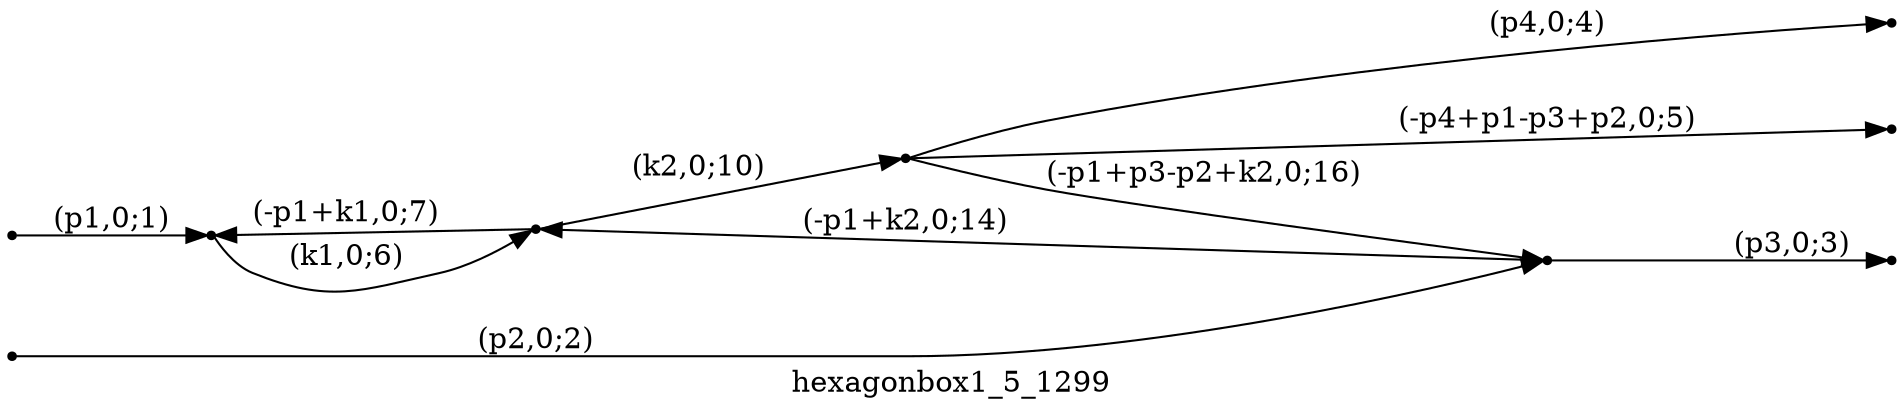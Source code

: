 digraph hexagonbox1_5_1299 {
  label="hexagonbox1_5_1299";
  rankdir="LR";
  subgraph edges {
    -1 -> 2 [label="(p1,0;1)"];
    -2 -> 4 [label="(p2,0;2)"];
    4 -> -3 [label="(p3,0;3)"];
    3 -> -4 [label="(p4,0;4)"];
    3 -> -5 [label="(-p4+p1-p3+p2,0;5)"];
    2 -> 1 [label="(k1,0;6)"];
    1 -> 2 [label="(-p1+k1,0;7)"];
    1 -> 3 [label="(k2,0;10)"];
    4 -> 1 [label="(-p1+k2,0;14)"];
    3 -> 4 [label="(-p1+p3-p2+k2,0;16)"];
  }
  subgraph incoming { rank="source"; -1; -2; }
  subgraph outgoing { rank="sink"; -3; -4; -5; }
-5 [shape=point];
-4 [shape=point];
-3 [shape=point];
-2 [shape=point];
-1 [shape=point];
1 [shape=point];
2 [shape=point];
3 [shape=point];
4 [shape=point];
}

